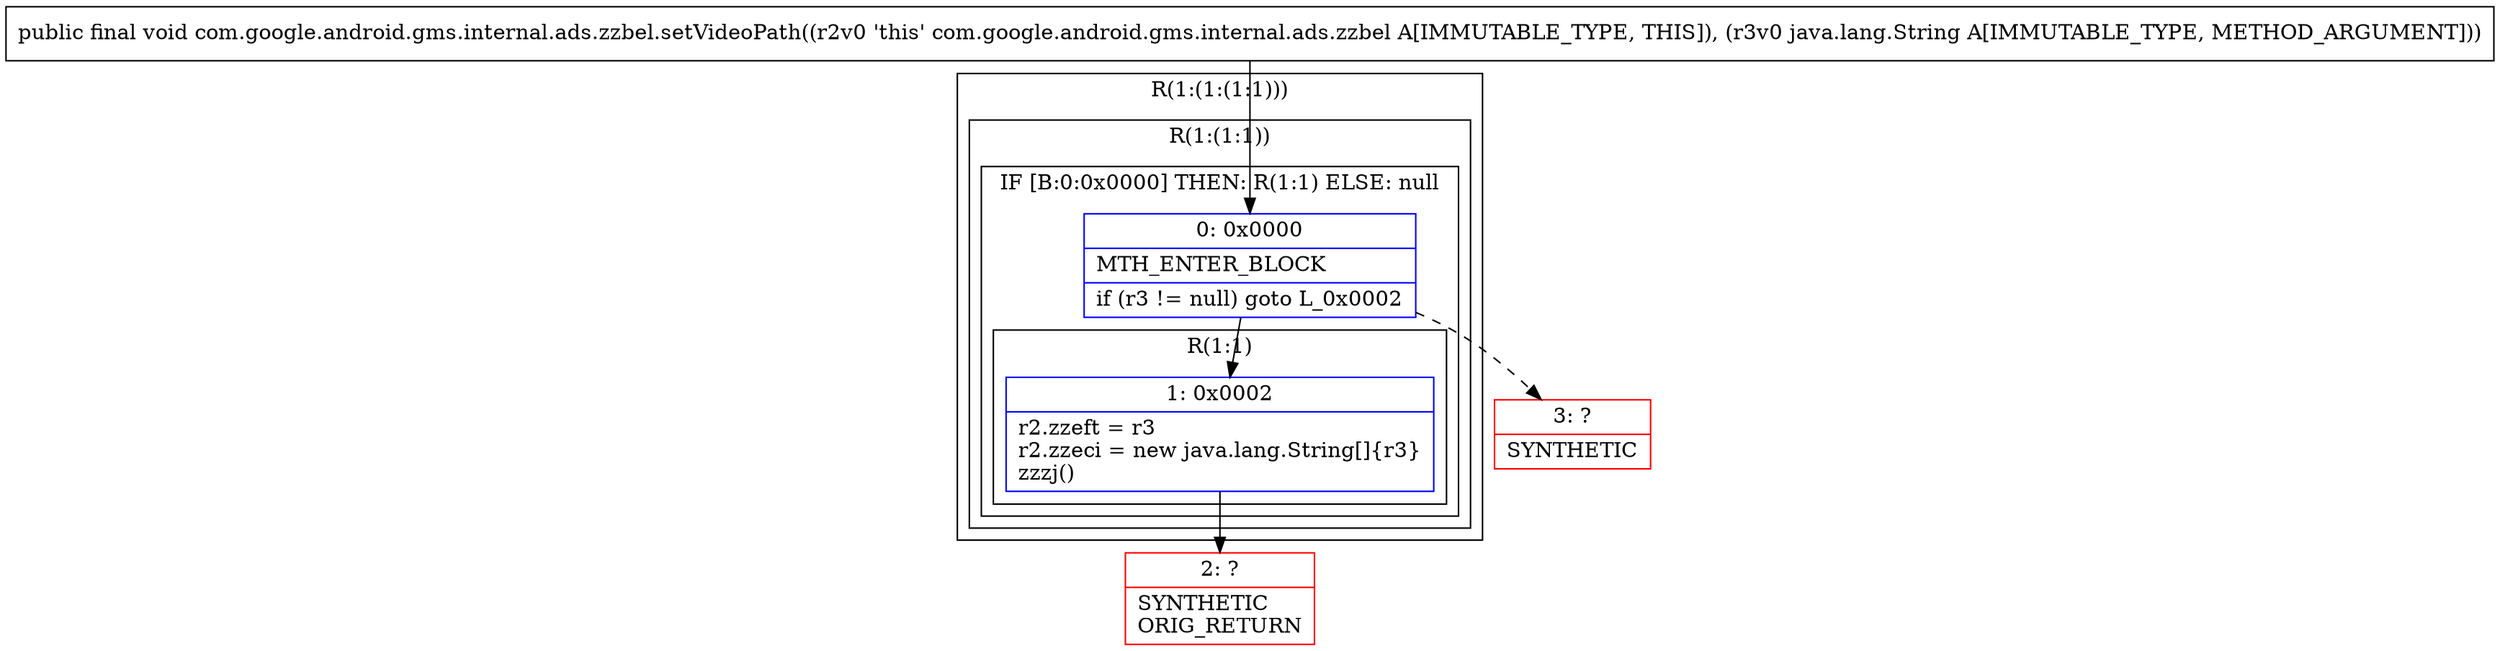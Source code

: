 digraph "CFG forcom.google.android.gms.internal.ads.zzbel.setVideoPath(Ljava\/lang\/String;)V" {
subgraph cluster_Region_1802701142 {
label = "R(1:(1:(1:1)))";
node [shape=record,color=blue];
subgraph cluster_Region_1453740386 {
label = "R(1:(1:1))";
node [shape=record,color=blue];
subgraph cluster_IfRegion_577480483 {
label = "IF [B:0:0x0000] THEN: R(1:1) ELSE: null";
node [shape=record,color=blue];
Node_0 [shape=record,label="{0\:\ 0x0000|MTH_ENTER_BLOCK\l|if (r3 != null) goto L_0x0002\l}"];
subgraph cluster_Region_1289929507 {
label = "R(1:1)";
node [shape=record,color=blue];
Node_1 [shape=record,label="{1\:\ 0x0002|r2.zzeft = r3\lr2.zzeci = new java.lang.String[]\{r3\}\lzzzj()\l}"];
}
}
}
}
Node_2 [shape=record,color=red,label="{2\:\ ?|SYNTHETIC\lORIG_RETURN\l}"];
Node_3 [shape=record,color=red,label="{3\:\ ?|SYNTHETIC\l}"];
MethodNode[shape=record,label="{public final void com.google.android.gms.internal.ads.zzbel.setVideoPath((r2v0 'this' com.google.android.gms.internal.ads.zzbel A[IMMUTABLE_TYPE, THIS]), (r3v0 java.lang.String A[IMMUTABLE_TYPE, METHOD_ARGUMENT])) }"];
MethodNode -> Node_0;
Node_0 -> Node_1;
Node_0 -> Node_3[style=dashed];
Node_1 -> Node_2;
}


